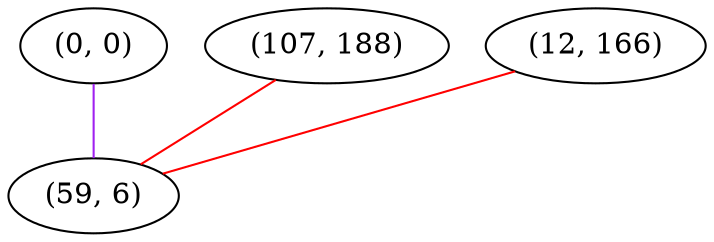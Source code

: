 graph "" {
"(0, 0)";
"(107, 188)";
"(12, 166)";
"(59, 6)";
"(0, 0)" -- "(59, 6)"  [color=purple, key=0, weight=4];
"(107, 188)" -- "(59, 6)"  [color=red, key=0, weight=1];
"(12, 166)" -- "(59, 6)"  [color=red, key=0, weight=1];
}
